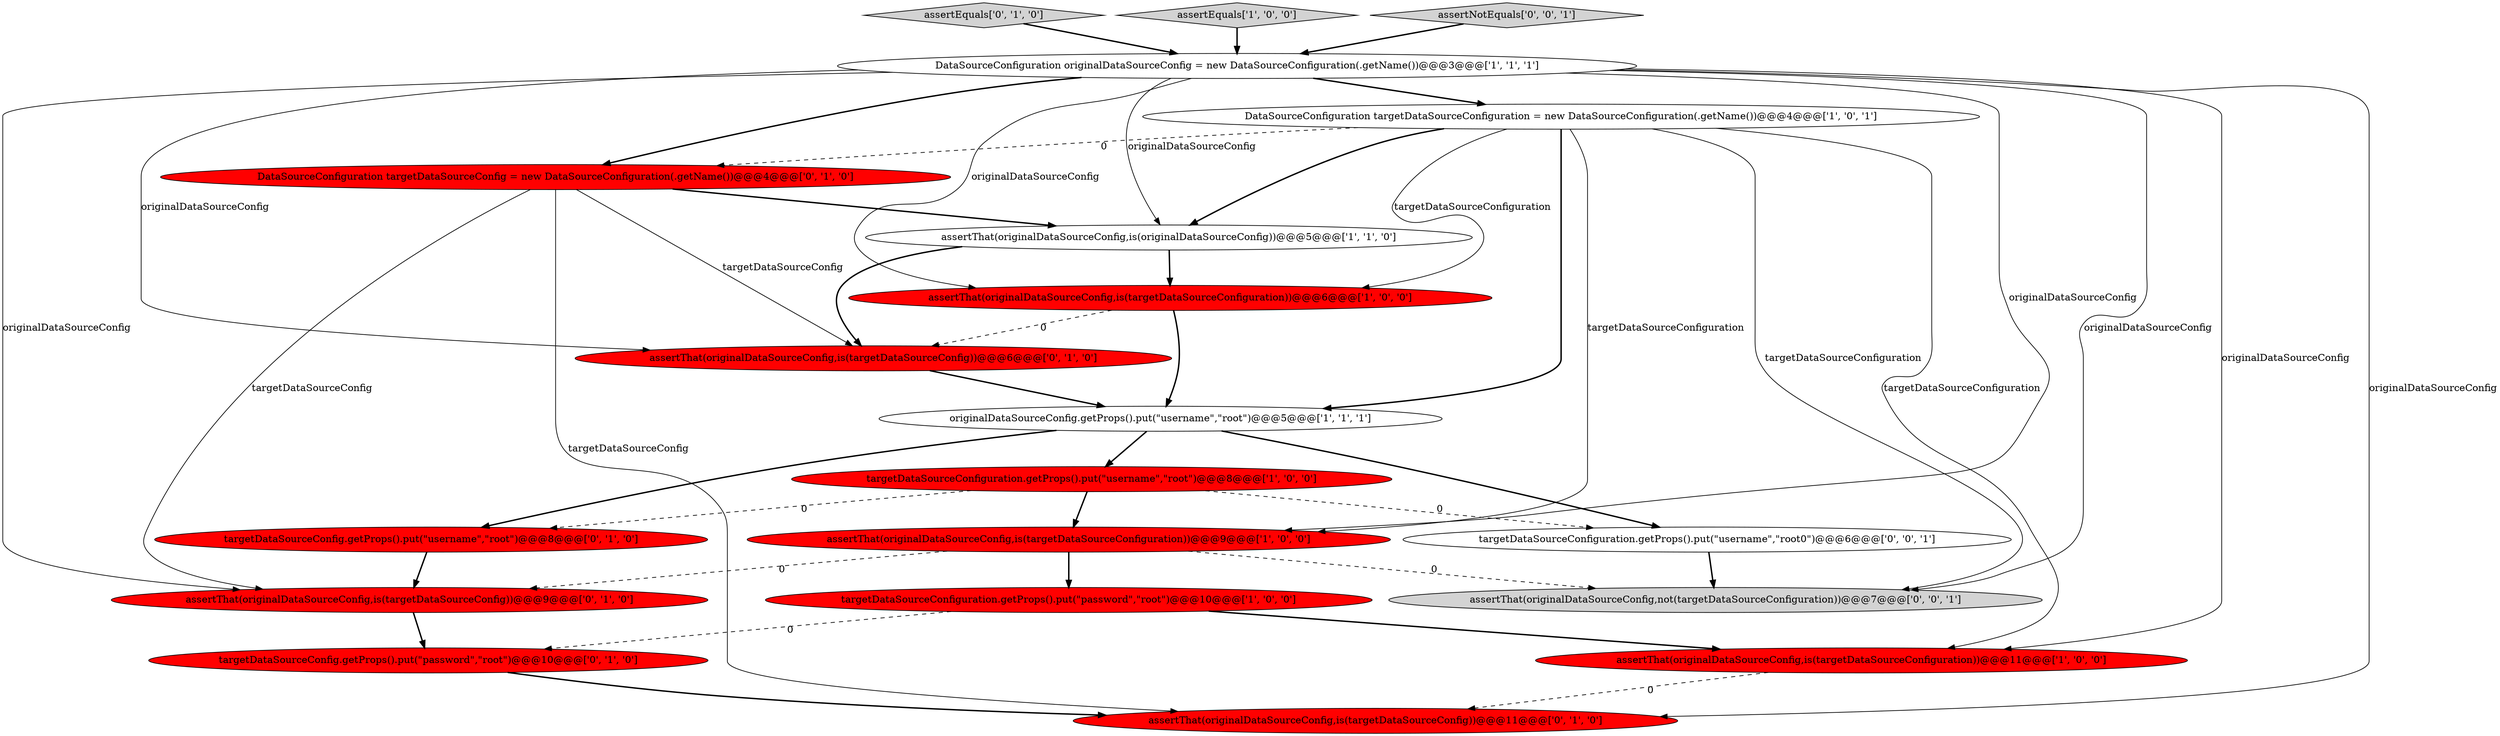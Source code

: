 digraph {
10 [style = filled, label = "assertEquals['0', '1', '0']", fillcolor = lightgray, shape = diamond image = "AAA0AAABBB2BBB"];
8 [style = filled, label = "assertThat(originalDataSourceConfig,is(targetDataSourceConfiguration))@@@6@@@['1', '0', '0']", fillcolor = red, shape = ellipse image = "AAA1AAABBB1BBB"];
4 [style = filled, label = "targetDataSourceConfiguration.getProps().put(\"username\",\"root\")@@@8@@@['1', '0', '0']", fillcolor = red, shape = ellipse image = "AAA1AAABBB1BBB"];
0 [style = filled, label = "assertEquals['1', '0', '0']", fillcolor = lightgray, shape = diamond image = "AAA0AAABBB1BBB"];
3 [style = filled, label = "assertThat(originalDataSourceConfig,is(targetDataSourceConfiguration))@@@11@@@['1', '0', '0']", fillcolor = red, shape = ellipse image = "AAA1AAABBB1BBB"];
2 [style = filled, label = "assertThat(originalDataSourceConfig,is(targetDataSourceConfiguration))@@@9@@@['1', '0', '0']", fillcolor = red, shape = ellipse image = "AAA1AAABBB1BBB"];
5 [style = filled, label = "targetDataSourceConfiguration.getProps().put(\"password\",\"root\")@@@10@@@['1', '0', '0']", fillcolor = red, shape = ellipse image = "AAA1AAABBB1BBB"];
9 [style = filled, label = "DataSourceConfiguration targetDataSourceConfiguration = new DataSourceConfiguration(.getName())@@@4@@@['1', '0', '1']", fillcolor = white, shape = ellipse image = "AAA0AAABBB1BBB"];
15 [style = filled, label = "assertThat(originalDataSourceConfig,is(targetDataSourceConfig))@@@9@@@['0', '1', '0']", fillcolor = red, shape = ellipse image = "AAA1AAABBB2BBB"];
1 [style = filled, label = "originalDataSourceConfig.getProps().put(\"username\",\"root\")@@@5@@@['1', '1', '1']", fillcolor = white, shape = ellipse image = "AAA0AAABBB1BBB"];
14 [style = filled, label = "DataSourceConfiguration targetDataSourceConfig = new DataSourceConfiguration(.getName())@@@4@@@['0', '1', '0']", fillcolor = red, shape = ellipse image = "AAA1AAABBB2BBB"];
7 [style = filled, label = "assertThat(originalDataSourceConfig,is(originalDataSourceConfig))@@@5@@@['1', '1', '0']", fillcolor = white, shape = ellipse image = "AAA0AAABBB1BBB"];
12 [style = filled, label = "targetDataSourceConfig.getProps().put(\"password\",\"root\")@@@10@@@['0', '1', '0']", fillcolor = red, shape = ellipse image = "AAA1AAABBB2BBB"];
13 [style = filled, label = "assertThat(originalDataSourceConfig,is(targetDataSourceConfig))@@@11@@@['0', '1', '0']", fillcolor = red, shape = ellipse image = "AAA1AAABBB2BBB"];
17 [style = filled, label = "assertNotEquals['0', '0', '1']", fillcolor = lightgray, shape = diamond image = "AAA0AAABBB3BBB"];
19 [style = filled, label = "targetDataSourceConfiguration.getProps().put(\"username\",\"root0\")@@@6@@@['0', '0', '1']", fillcolor = white, shape = ellipse image = "AAA0AAABBB3BBB"];
16 [style = filled, label = "targetDataSourceConfig.getProps().put(\"username\",\"root\")@@@8@@@['0', '1', '0']", fillcolor = red, shape = ellipse image = "AAA1AAABBB2BBB"];
11 [style = filled, label = "assertThat(originalDataSourceConfig,is(targetDataSourceConfig))@@@6@@@['0', '1', '0']", fillcolor = red, shape = ellipse image = "AAA1AAABBB2BBB"];
18 [style = filled, label = "assertThat(originalDataSourceConfig,not(targetDataSourceConfiguration))@@@7@@@['0', '0', '1']", fillcolor = lightgray, shape = ellipse image = "AAA0AAABBB3BBB"];
6 [style = filled, label = "DataSourceConfiguration originalDataSourceConfig = new DataSourceConfiguration(.getName())@@@3@@@['1', '1', '1']", fillcolor = white, shape = ellipse image = "AAA0AAABBB1BBB"];
5->3 [style = bold, label=""];
16->15 [style = bold, label=""];
1->4 [style = bold, label=""];
19->18 [style = bold, label=""];
7->11 [style = bold, label=""];
5->12 [style = dashed, label="0"];
4->16 [style = dashed, label="0"];
6->8 [style = solid, label="originalDataSourceConfig"];
17->6 [style = bold, label=""];
0->6 [style = bold, label=""];
11->1 [style = bold, label=""];
6->18 [style = solid, label="originalDataSourceConfig"];
14->11 [style = solid, label="targetDataSourceConfig"];
4->2 [style = bold, label=""];
9->7 [style = bold, label=""];
7->8 [style = bold, label=""];
9->18 [style = solid, label="targetDataSourceConfiguration"];
3->13 [style = dashed, label="0"];
6->15 [style = solid, label="originalDataSourceConfig"];
10->6 [style = bold, label=""];
6->2 [style = solid, label="originalDataSourceConfig"];
6->11 [style = solid, label="originalDataSourceConfig"];
14->7 [style = bold, label=""];
2->15 [style = dashed, label="0"];
6->7 [style = solid, label="originalDataSourceConfig"];
6->14 [style = bold, label=""];
9->2 [style = solid, label="targetDataSourceConfiguration"];
8->1 [style = bold, label=""];
12->13 [style = bold, label=""];
6->13 [style = solid, label="originalDataSourceConfig"];
9->14 [style = dashed, label="0"];
1->16 [style = bold, label=""];
9->8 [style = solid, label="targetDataSourceConfiguration"];
2->18 [style = dashed, label="0"];
6->3 [style = solid, label="originalDataSourceConfig"];
4->19 [style = dashed, label="0"];
15->12 [style = bold, label=""];
6->9 [style = bold, label=""];
9->1 [style = bold, label=""];
1->19 [style = bold, label=""];
9->3 [style = solid, label="targetDataSourceConfiguration"];
14->13 [style = solid, label="targetDataSourceConfig"];
8->11 [style = dashed, label="0"];
14->15 [style = solid, label="targetDataSourceConfig"];
2->5 [style = bold, label=""];
}

